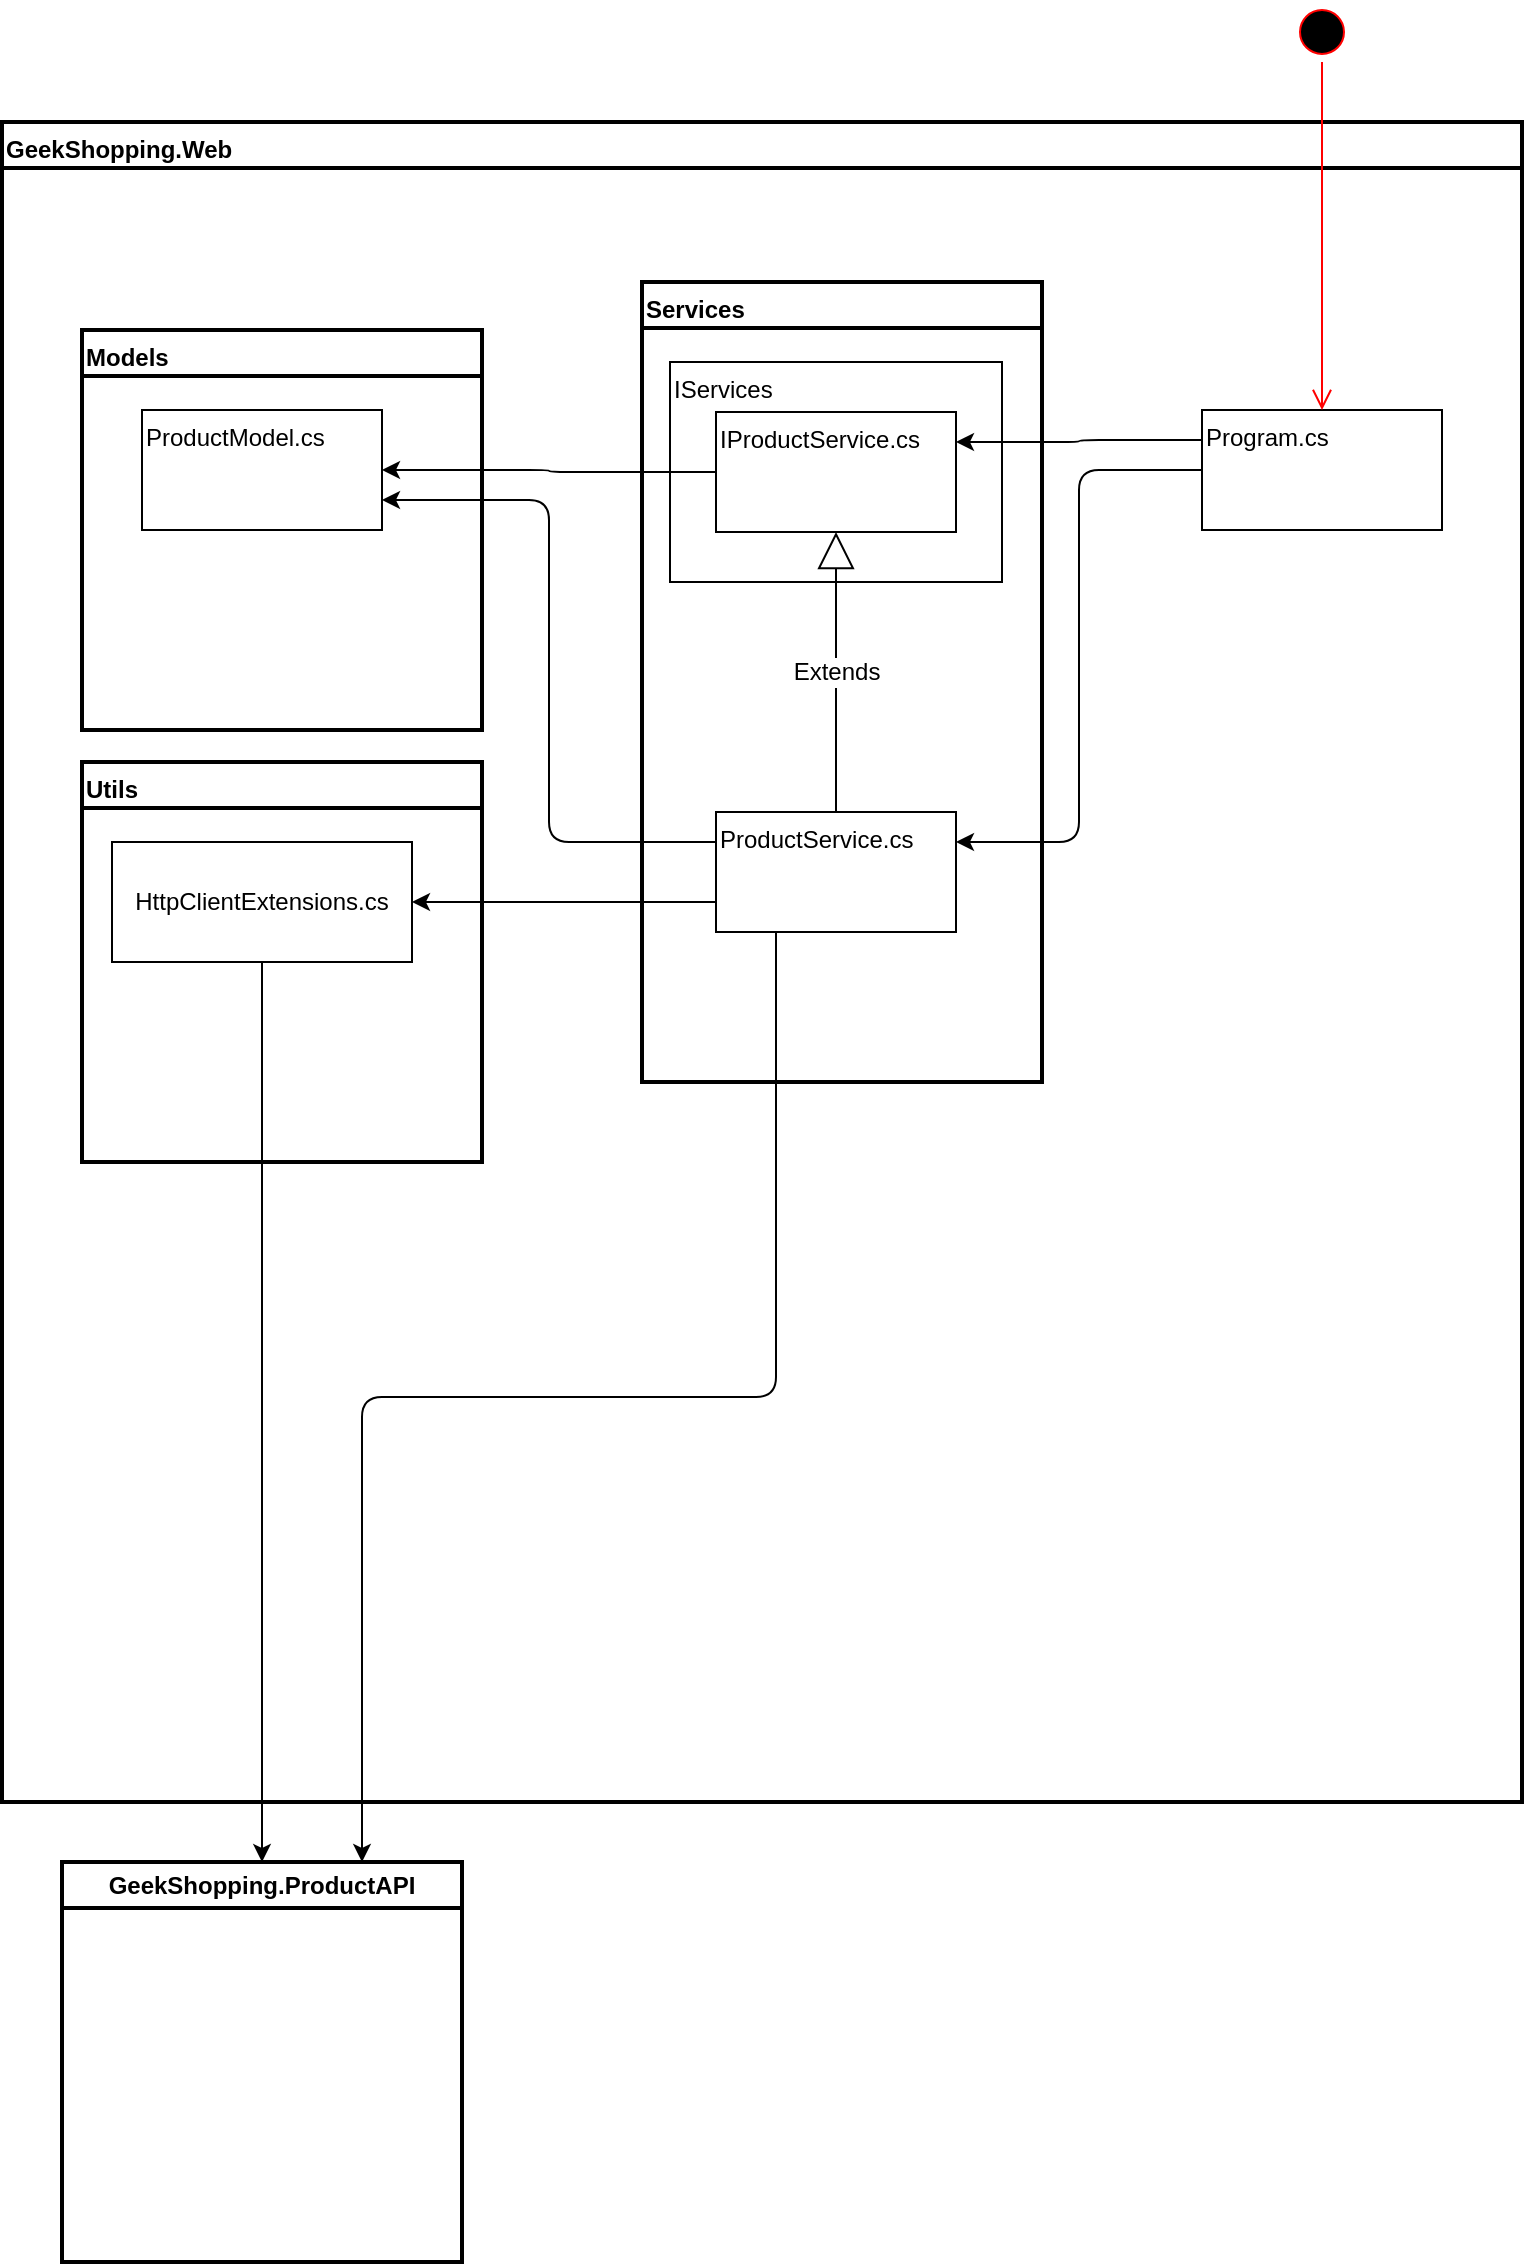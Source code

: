 <mxfile version="20.7.4" type="device"><diagram id="arQZkCXfuEF4TYBi_Qfw" name="Página-1"><mxGraphModel dx="1363" dy="841" grid="1" gridSize="10" guides="1" tooltips="1" connect="1" arrows="1" fold="1" page="1" pageScale="1" pageWidth="827" pageHeight="1169" math="0" shadow="0"><root><mxCell id="0"/><mxCell id="1" parent="0"/><mxCell id="0pjhjFqUlX913eE_c3d_-1" value="GeekShopping.Web" style="swimlane;whiteSpace=wrap;html=1;align=left;verticalAlign=top;strokeWidth=2;" vertex="1" parent="1"><mxGeometry x="40" y="80" width="760" height="840" as="geometry"/></mxCell><mxCell id="0pjhjFqUlX913eE_c3d_-2" value="Models" style="swimlane;whiteSpace=wrap;html=1;align=left;verticalAlign=top;strokeWidth=2;" vertex="1" parent="0pjhjFqUlX913eE_c3d_-1"><mxGeometry x="40" y="104" width="200" height="200" as="geometry"/></mxCell><mxCell id="0pjhjFqUlX913eE_c3d_-3" value="ProductModel.cs" style="rounded=0;whiteSpace=wrap;html=1;align=left;verticalAlign=top;" vertex="1" parent="0pjhjFqUlX913eE_c3d_-2"><mxGeometry x="30" y="40" width="120" height="60" as="geometry"/></mxCell><mxCell id="0pjhjFqUlX913eE_c3d_-4" value="Services" style="swimlane;whiteSpace=wrap;html=1;align=left;verticalAlign=top;strokeWidth=2;" vertex="1" parent="0pjhjFqUlX913eE_c3d_-1"><mxGeometry x="320" y="80" width="200" height="400" as="geometry"/></mxCell><mxCell id="0pjhjFqUlX913eE_c3d_-6" value="&lt;div style=&quot;&quot;&gt;&lt;span style=&quot;background-color: initial;&quot;&gt;IServices&lt;/span&gt;&lt;/div&gt;" style="rounded=0;whiteSpace=wrap;html=1;strokeColor=default;fontFamily=Helvetica;fontSize=12;fontColor=default;startSize=23;fillColor=default;align=left;verticalAlign=top;" vertex="1" parent="0pjhjFqUlX913eE_c3d_-4"><mxGeometry x="14" y="40" width="166" height="110" as="geometry"/></mxCell><mxCell id="0pjhjFqUlX913eE_c3d_-7" value="IProductService.cs" style="rounded=0;whiteSpace=wrap;html=1;strokeColor=default;fontFamily=Helvetica;fontSize=12;fontColor=default;startSize=23;fillColor=default;verticalAlign=top;align=left;" vertex="1" parent="0pjhjFqUlX913eE_c3d_-4"><mxGeometry x="37" y="65" width="120" height="60" as="geometry"/></mxCell><mxCell id="0pjhjFqUlX913eE_c3d_-13" value="ProductService.cs" style="rounded=0;whiteSpace=wrap;html=1;strokeColor=default;fontFamily=Helvetica;fontSize=12;fontColor=default;startSize=23;fillColor=default;align=left;verticalAlign=top;" vertex="1" parent="0pjhjFqUlX913eE_c3d_-4"><mxGeometry x="37" y="265" width="120" height="60" as="geometry"/></mxCell><mxCell id="0pjhjFqUlX913eE_c3d_-14" value="Extends" style="endArrow=block;endSize=16;endFill=0;html=1;rounded=1;fontFamily=Helvetica;fontSize=12;fontColor=default;exitX=0.5;exitY=0;exitDx=0;exitDy=0;" edge="1" parent="0pjhjFqUlX913eE_c3d_-4" source="0pjhjFqUlX913eE_c3d_-13" target="0pjhjFqUlX913eE_c3d_-7"><mxGeometry width="160" relative="1" as="geometry"><mxPoint x="-60" y="380" as="sourcePoint"/><mxPoint x="100" y="380" as="targetPoint"/></mxGeometry></mxCell><mxCell id="0pjhjFqUlX913eE_c3d_-9" value="Utils" style="swimlane;whiteSpace=wrap;html=1;rounded=0;strokeColor=default;fontFamily=Helvetica;fontSize=12;fontColor=default;startSize=23;fillColor=default;align=left;verticalAlign=top;strokeWidth=2;" vertex="1" parent="0pjhjFqUlX913eE_c3d_-1"><mxGeometry x="40" y="320" width="200" height="200" as="geometry"/></mxCell><mxCell id="0pjhjFqUlX913eE_c3d_-10" value="HttpClientExtensions.cs" style="rounded=0;whiteSpace=wrap;html=1;strokeColor=default;fontFamily=Helvetica;fontSize=12;fontColor=default;startSize=23;fillColor=default;" vertex="1" parent="0pjhjFqUlX913eE_c3d_-9"><mxGeometry x="15" y="40" width="150" height="60" as="geometry"/></mxCell><mxCell id="0pjhjFqUlX913eE_c3d_-15" style="edgeStyle=orthogonalEdgeStyle;rounded=1;orthogonalLoop=1;jettySize=auto;html=1;exitX=0;exitY=0.25;exitDx=0;exitDy=0;entryX=1;entryY=0.75;entryDx=0;entryDy=0;fontFamily=Helvetica;fontSize=12;fontColor=default;startSize=23;" edge="1" parent="0pjhjFqUlX913eE_c3d_-1" source="0pjhjFqUlX913eE_c3d_-13" target="0pjhjFqUlX913eE_c3d_-3"><mxGeometry relative="1" as="geometry"/></mxCell><mxCell id="0pjhjFqUlX913eE_c3d_-16" style="edgeStyle=orthogonalEdgeStyle;rounded=1;orthogonalLoop=1;jettySize=auto;html=1;exitX=0;exitY=0.75;exitDx=0;exitDy=0;entryX=1;entryY=0.5;entryDx=0;entryDy=0;fontFamily=Helvetica;fontSize=12;fontColor=default;startSize=23;" edge="1" parent="0pjhjFqUlX913eE_c3d_-1" source="0pjhjFqUlX913eE_c3d_-13" target="0pjhjFqUlX913eE_c3d_-10"><mxGeometry relative="1" as="geometry"/></mxCell><mxCell id="0pjhjFqUlX913eE_c3d_-8" style="edgeStyle=orthogonalEdgeStyle;rounded=1;orthogonalLoop=1;jettySize=auto;html=1;exitX=0;exitY=0.5;exitDx=0;exitDy=0;entryX=1;entryY=0.5;entryDx=0;entryDy=0;fontFamily=Helvetica;fontSize=12;fontColor=default;startSize=23;" edge="1" parent="0pjhjFqUlX913eE_c3d_-1" source="0pjhjFqUlX913eE_c3d_-7" target="0pjhjFqUlX913eE_c3d_-3"><mxGeometry relative="1" as="geometry"/></mxCell><mxCell id="0pjhjFqUlX913eE_c3d_-21" style="edgeStyle=orthogonalEdgeStyle;rounded=1;orthogonalLoop=1;jettySize=auto;html=1;exitX=0;exitY=0.25;exitDx=0;exitDy=0;entryX=1;entryY=0.25;entryDx=0;entryDy=0;fontFamily=Helvetica;fontSize=12;fontColor=default;startSize=23;" edge="1" parent="0pjhjFqUlX913eE_c3d_-1" source="0pjhjFqUlX913eE_c3d_-20" target="0pjhjFqUlX913eE_c3d_-7"><mxGeometry relative="1" as="geometry"/></mxCell><mxCell id="0pjhjFqUlX913eE_c3d_-22" style="edgeStyle=orthogonalEdgeStyle;rounded=1;orthogonalLoop=1;jettySize=auto;html=1;entryX=1;entryY=0.25;entryDx=0;entryDy=0;fontFamily=Helvetica;fontSize=12;fontColor=default;startSize=23;exitX=0;exitY=0.5;exitDx=0;exitDy=0;" edge="1" parent="0pjhjFqUlX913eE_c3d_-1" source="0pjhjFqUlX913eE_c3d_-20" target="0pjhjFqUlX913eE_c3d_-13"><mxGeometry relative="1" as="geometry"><mxPoint x="580" y="240" as="sourcePoint"/></mxGeometry></mxCell><mxCell id="0pjhjFqUlX913eE_c3d_-20" value="Program.cs" style="rounded=0;whiteSpace=wrap;html=1;strokeColor=default;fontFamily=Helvetica;fontSize=12;fontColor=default;startSize=23;fillColor=default;align=left;verticalAlign=top;" vertex="1" parent="0pjhjFqUlX913eE_c3d_-1"><mxGeometry x="600" y="144" width="120" height="60" as="geometry"/></mxCell><mxCell id="0pjhjFqUlX913eE_c3d_-11" value="GeekShopping.ProductAPI" style="swimlane;whiteSpace=wrap;html=1;rounded=0;strokeColor=default;fontFamily=Helvetica;fontSize=12;fontColor=default;startSize=23;fillColor=default;strokeWidth=2;" vertex="1" parent="1"><mxGeometry x="70" y="950" width="200" height="200" as="geometry"/></mxCell><mxCell id="0pjhjFqUlX913eE_c3d_-12" style="edgeStyle=orthogonalEdgeStyle;rounded=1;orthogonalLoop=1;jettySize=auto;html=1;exitX=0.5;exitY=1;exitDx=0;exitDy=0;entryX=0.5;entryY=0;entryDx=0;entryDy=0;fontFamily=Helvetica;fontSize=12;fontColor=default;startSize=23;" edge="1" parent="1" source="0pjhjFqUlX913eE_c3d_-10" target="0pjhjFqUlX913eE_c3d_-11"><mxGeometry relative="1" as="geometry"/></mxCell><mxCell id="0pjhjFqUlX913eE_c3d_-17" style="edgeStyle=orthogonalEdgeStyle;rounded=1;orthogonalLoop=1;jettySize=auto;html=1;exitX=0.25;exitY=1;exitDx=0;exitDy=0;entryX=0.75;entryY=0;entryDx=0;entryDy=0;fontFamily=Helvetica;fontSize=12;fontColor=default;startSize=23;" edge="1" parent="1" source="0pjhjFqUlX913eE_c3d_-13" target="0pjhjFqUlX913eE_c3d_-11"><mxGeometry relative="1" as="geometry"/></mxCell><mxCell id="0pjhjFqUlX913eE_c3d_-18" value="" style="ellipse;html=1;shape=startState;fillColor=#000000;strokeColor=#ff0000;rounded=0;fontFamily=Helvetica;fontSize=12;fontColor=default;startSize=23;" vertex="1" parent="1"><mxGeometry x="685" y="20" width="30" height="30" as="geometry"/></mxCell><mxCell id="0pjhjFqUlX913eE_c3d_-19" value="" style="edgeStyle=orthogonalEdgeStyle;html=1;verticalAlign=bottom;endArrow=open;endSize=8;strokeColor=#ff0000;rounded=1;fontFamily=Helvetica;fontSize=12;fontColor=default;" edge="1" source="0pjhjFqUlX913eE_c3d_-18" parent="1" target="0pjhjFqUlX913eE_c3d_-20"><mxGeometry relative="1" as="geometry"><mxPoint x="685" y="130" as="targetPoint"/></mxGeometry></mxCell></root></mxGraphModel></diagram></mxfile>